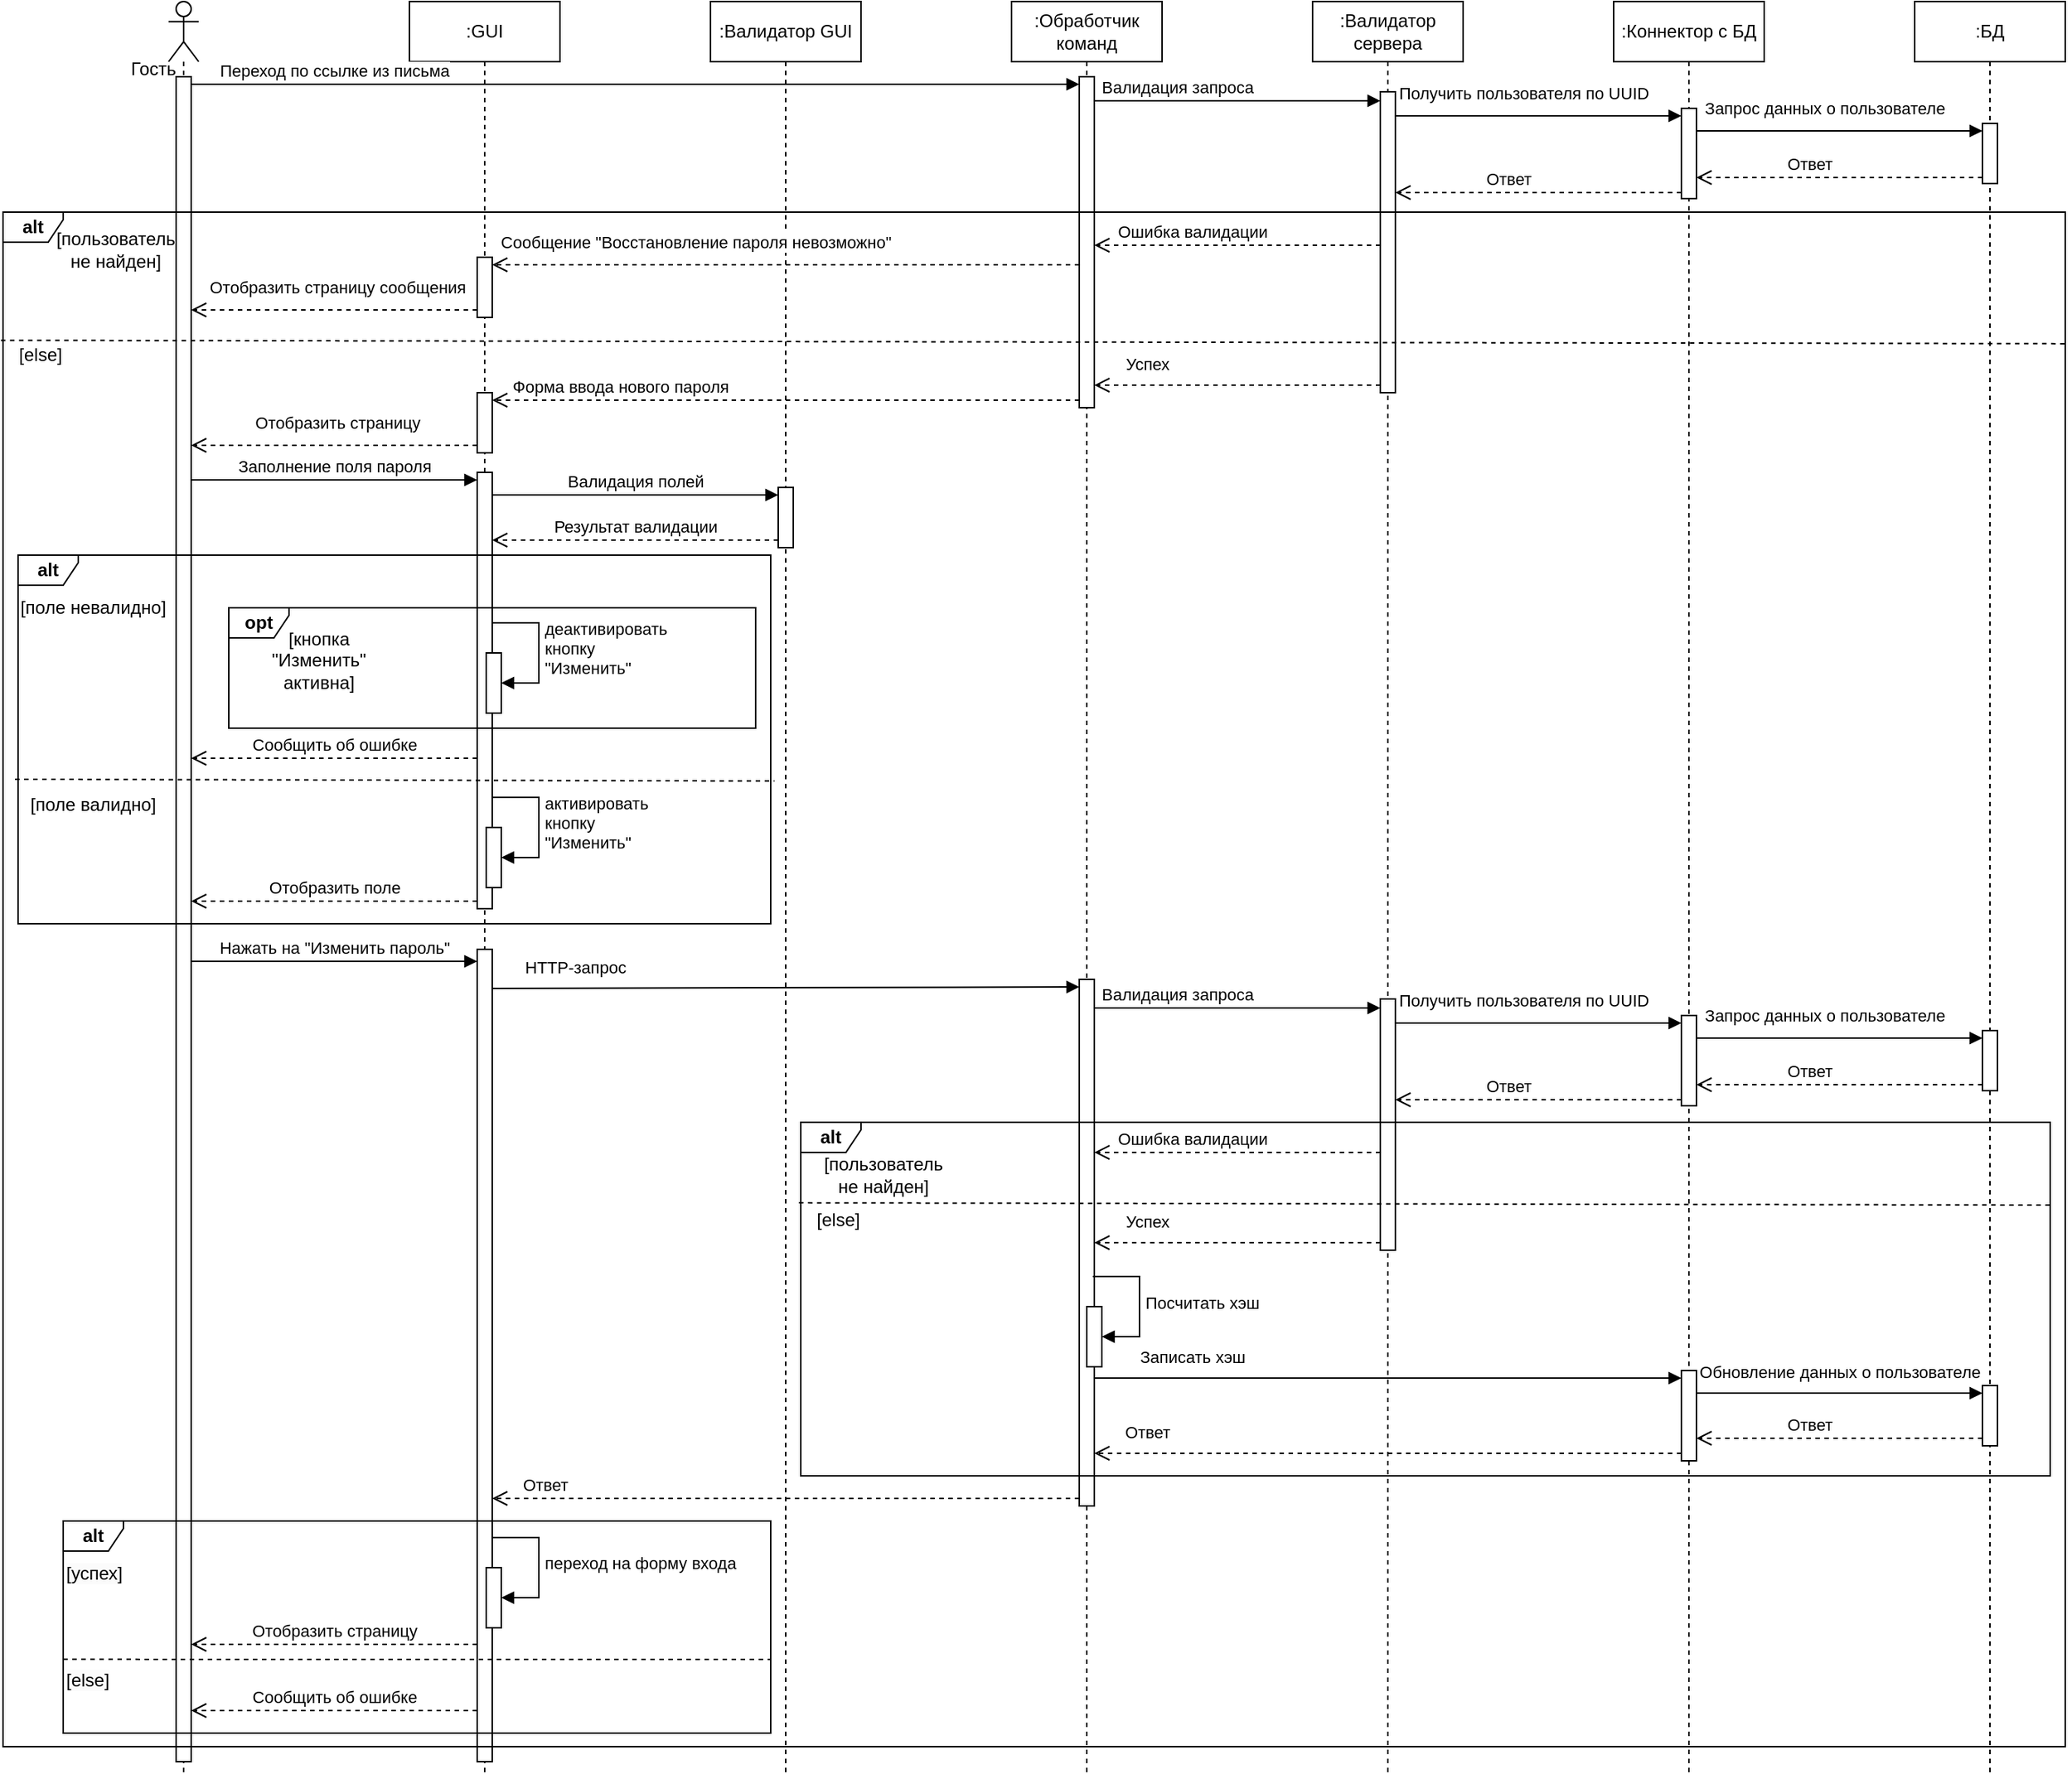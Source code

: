<mxfile version="23.1.5" type="device">
  <diagram name="Страница — 1" id="EQ2OE8ALPf1RlmZPFgjo">
    <mxGraphModel dx="2263" dy="968" grid="1" gridSize="10" guides="1" tooltips="1" connect="1" arrows="1" fold="1" page="1" pageScale="1" pageWidth="827" pageHeight="1169" math="0" shadow="0">
      <root>
        <mxCell id="0" />
        <mxCell id="1" parent="0" />
        <mxCell id="38HP3IzOZBY9DrxJzYLU-49" value=":БД" style="shape=umlLifeline;perimeter=lifelinePerimeter;whiteSpace=wrap;html=1;container=1;dropTarget=0;collapsible=0;recursiveResize=0;outlineConnect=0;portConstraint=eastwest;newEdgeStyle={&quot;curved&quot;:0,&quot;rounded&quot;:0};" parent="1" vertex="1">
          <mxGeometry x="1230" y="80" width="100" height="1180" as="geometry" />
        </mxCell>
        <mxCell id="38HP3IzOZBY9DrxJzYLU-58" value="" style="html=1;points=[[0,0,0,0,5],[0,1,0,0,-5],[1,0,0,0,5],[1,1,0,0,-5]];perimeter=orthogonalPerimeter;outlineConnect=0;targetShapes=umlLifeline;portConstraint=eastwest;newEdgeStyle={&quot;curved&quot;:0,&quot;rounded&quot;:0};" parent="38HP3IzOZBY9DrxJzYLU-49" vertex="1">
          <mxGeometry x="45" y="684" width="10" height="40" as="geometry" />
        </mxCell>
        <mxCell id="J8reJ44I3U6G_yb-iDPF-12" value="" style="html=1;points=[[0,0,0,0,5],[0,1,0,0,-5],[1,0,0,0,5],[1,1,0,0,-5]];perimeter=orthogonalPerimeter;outlineConnect=0;targetShapes=umlLifeline;portConstraint=eastwest;newEdgeStyle={&quot;curved&quot;:0,&quot;rounded&quot;:0};" parent="38HP3IzOZBY9DrxJzYLU-49" vertex="1">
          <mxGeometry x="45" y="920" width="10" height="40" as="geometry" />
        </mxCell>
        <mxCell id="38HP3IzOZBY9DrxJzYLU-1" value="" style="shape=umlLifeline;perimeter=lifelinePerimeter;whiteSpace=wrap;html=1;container=1;dropTarget=0;collapsible=0;recursiveResize=0;outlineConnect=0;portConstraint=eastwest;newEdgeStyle={&quot;curved&quot;:0,&quot;rounded&quot;:0};participant=umlActor;" parent="1" vertex="1">
          <mxGeometry x="70" y="80" width="20" height="1180" as="geometry" />
        </mxCell>
        <mxCell id="38HP3IzOZBY9DrxJzYLU-4" value="" style="html=1;points=[[0,0,0,0,5],[0,1,0,0,-5],[1,0,0,0,5],[1,1,0,0,-5]];perimeter=orthogonalPerimeter;outlineConnect=0;targetShapes=umlLifeline;portConstraint=eastwest;newEdgeStyle={&quot;curved&quot;:0,&quot;rounded&quot;:0};" parent="38HP3IzOZBY9DrxJzYLU-1" vertex="1">
          <mxGeometry x="5" y="50" width="10" height="1120" as="geometry" />
        </mxCell>
        <mxCell id="38HP3IzOZBY9DrxJzYLU-2" value="Гость" style="text;html=1;align=center;verticalAlign=middle;whiteSpace=wrap;rounded=0;" parent="1" vertex="1">
          <mxGeometry x="30" y="110" width="60" height="30" as="geometry" />
        </mxCell>
        <mxCell id="38HP3IzOZBY9DrxJzYLU-3" value=":GUI" style="shape=umlLifeline;perimeter=lifelinePerimeter;whiteSpace=wrap;html=1;container=1;dropTarget=0;collapsible=0;recursiveResize=0;outlineConnect=0;portConstraint=eastwest;newEdgeStyle={&quot;curved&quot;:0,&quot;rounded&quot;:0};" parent="1" vertex="1">
          <mxGeometry x="230" y="80" width="100" height="1180" as="geometry" />
        </mxCell>
        <mxCell id="38HP3IzOZBY9DrxJzYLU-16" value="" style="html=1;points=[[0,0,0,0,5],[0,1,0,0,-5],[1,0,0,0,5],[1,1,0,0,-5]];perimeter=orthogonalPerimeter;outlineConnect=0;targetShapes=umlLifeline;portConstraint=eastwest;newEdgeStyle={&quot;curved&quot;:0,&quot;rounded&quot;:0};" parent="38HP3IzOZBY9DrxJzYLU-3" vertex="1">
          <mxGeometry x="45" y="313" width="10" height="290" as="geometry" />
        </mxCell>
        <mxCell id="38HP3IzOZBY9DrxJzYLU-28" value="" style="html=1;points=[[0,0,0,0,5],[0,1,0,0,-5],[1,0,0,0,5],[1,1,0,0,-5]];perimeter=orthogonalPerimeter;outlineConnect=0;targetShapes=umlLifeline;portConstraint=eastwest;newEdgeStyle={&quot;curved&quot;:0,&quot;rounded&quot;:0};" parent="38HP3IzOZBY9DrxJzYLU-3" vertex="1">
          <mxGeometry x="51" y="433" width="10" height="40" as="geometry" />
        </mxCell>
        <mxCell id="38HP3IzOZBY9DrxJzYLU-29" value="деактивировать&lt;br&gt;кнопку&lt;br&gt;&quot;Изменить&quot;" style="html=1;align=left;spacingLeft=2;endArrow=block;rounded=0;edgeStyle=orthogonalEdgeStyle;curved=0;rounded=0;" parent="38HP3IzOZBY9DrxJzYLU-3" source="38HP3IzOZBY9DrxJzYLU-16" target="38HP3IzOZBY9DrxJzYLU-28" edge="1">
          <mxGeometry relative="1" as="geometry">
            <mxPoint x="56" y="413" as="sourcePoint" />
            <Array as="points">
              <mxPoint x="86" y="413" />
              <mxPoint x="86" y="453" />
            </Array>
          </mxGeometry>
        </mxCell>
        <mxCell id="38HP3IzOZBY9DrxJzYLU-38" value="" style="html=1;points=[[0,0,0,0,5],[0,1,0,0,-5],[1,0,0,0,5],[1,1,0,0,-5]];perimeter=orthogonalPerimeter;outlineConnect=0;targetShapes=umlLifeline;portConstraint=eastwest;newEdgeStyle={&quot;curved&quot;:0,&quot;rounded&quot;:0};" parent="38HP3IzOZBY9DrxJzYLU-3" vertex="1">
          <mxGeometry x="45" y="630" width="10" height="540" as="geometry" />
        </mxCell>
        <mxCell id="38HP3IzOZBY9DrxJzYLU-84" value="&lt;b&gt;alt&lt;/b&gt;" style="shape=umlFrame;whiteSpace=wrap;html=1;pointerEvents=0;width=40;height=20;" parent="38HP3IzOZBY9DrxJzYLU-3" vertex="1">
          <mxGeometry x="-230" y="1010" width="470" height="141" as="geometry" />
        </mxCell>
        <mxCell id="38HP3IzOZBY9DrxJzYLU-85" value="&lt;span style=&quot;color: rgb(0, 0, 0); font-family: Helvetica; font-size: 12px; font-style: normal; font-variant-ligatures: normal; font-variant-caps: normal; font-weight: 400; letter-spacing: normal; orphans: 2; text-align: center; text-indent: 0px; text-transform: none; widows: 2; word-spacing: 0px; -webkit-text-stroke-width: 0px; background-color: rgb(251, 251, 251); text-decoration-thickness: initial; text-decoration-style: initial; text-decoration-color: initial; float: none; display: inline !important;&quot;&gt;[успех]&lt;/span&gt;" style="text;whiteSpace=wrap;html=1;" parent="38HP3IzOZBY9DrxJzYLU-3" vertex="1">
          <mxGeometry x="-230" y="1031" width="40" height="30" as="geometry" />
        </mxCell>
        <mxCell id="38HP3IzOZBY9DrxJzYLU-86" value="" style="html=1;points=[[0,0,0,0,5],[0,1,0,0,-5],[1,0,0,0,5],[1,1,0,0,-5]];perimeter=orthogonalPerimeter;outlineConnect=0;targetShapes=umlLifeline;portConstraint=eastwest;newEdgeStyle={&quot;curved&quot;:0,&quot;rounded&quot;:0};" parent="38HP3IzOZBY9DrxJzYLU-3" vertex="1">
          <mxGeometry x="51" y="1041" width="10" height="40" as="geometry" />
        </mxCell>
        <mxCell id="38HP3IzOZBY9DrxJzYLU-87" value="переход на форму входа" style="html=1;align=left;spacingLeft=2;endArrow=block;rounded=0;edgeStyle=orthogonalEdgeStyle;curved=0;rounded=0;" parent="38HP3IzOZBY9DrxJzYLU-3" target="38HP3IzOZBY9DrxJzYLU-86" edge="1">
          <mxGeometry relative="1" as="geometry">
            <mxPoint x="55" y="1021" as="sourcePoint" />
            <Array as="points">
              <mxPoint x="86" y="1021" />
              <mxPoint x="86" y="1061" />
            </Array>
          </mxGeometry>
        </mxCell>
        <mxCell id="38HP3IzOZBY9DrxJzYLU-88" value="" style="endArrow=none;dashed=1;html=1;rounded=0;exitX=0;exitY=0.652;exitDx=0;exitDy=0;exitPerimeter=0;" parent="38HP3IzOZBY9DrxJzYLU-3" source="38HP3IzOZBY9DrxJzYLU-84" edge="1">
          <mxGeometry width="50" height="50" relative="1" as="geometry">
            <mxPoint x="-273" y="1111" as="sourcePoint" />
            <mxPoint x="240" y="1102" as="targetPoint" />
          </mxGeometry>
        </mxCell>
        <mxCell id="38HP3IzOZBY9DrxJzYLU-89" value="Отобразить страницу" style="html=1;verticalAlign=bottom;endArrow=open;dashed=1;endSize=8;curved=0;rounded=0;" parent="38HP3IzOZBY9DrxJzYLU-3" edge="1">
          <mxGeometry relative="1" as="geometry">
            <mxPoint x="-145" y="1092" as="targetPoint" />
            <mxPoint x="45" y="1092" as="sourcePoint" />
          </mxGeometry>
        </mxCell>
        <mxCell id="38HP3IzOZBY9DrxJzYLU-90" value="Сообщить об ошибке" style="html=1;verticalAlign=bottom;endArrow=open;dashed=1;endSize=8;curved=0;rounded=0;exitX=0;exitY=1;exitDx=0;exitDy=-5;exitPerimeter=0;" parent="38HP3IzOZBY9DrxJzYLU-3" edge="1">
          <mxGeometry relative="1" as="geometry">
            <mxPoint x="-145" y="1136" as="targetPoint" />
            <mxPoint x="45" y="1136" as="sourcePoint" />
          </mxGeometry>
        </mxCell>
        <mxCell id="38HP3IzOZBY9DrxJzYLU-9" value="Переход по ссылке из письма" style="html=1;verticalAlign=bottom;endArrow=block;curved=0;rounded=0;entryX=0;entryY=0;entryDx=0;entryDy=5;entryPerimeter=0;" parent="1" source="38HP3IzOZBY9DrxJzYLU-4" target="38HP3IzOZBY9DrxJzYLU-5" edge="1">
          <mxGeometry x="-0.678" relative="1" as="geometry">
            <mxPoint x="340" y="295" as="sourcePoint" />
            <mxPoint x="410" y="295" as="targetPoint" />
            <mxPoint as="offset" />
          </mxGeometry>
        </mxCell>
        <mxCell id="38HP3IzOZBY9DrxJzYLU-10" value=":Валидатор GUI" style="shape=umlLifeline;perimeter=lifelinePerimeter;whiteSpace=wrap;html=1;container=1;dropTarget=0;collapsible=0;recursiveResize=0;outlineConnect=0;portConstraint=eastwest;newEdgeStyle={&quot;curved&quot;:0,&quot;rounded&quot;:0};" parent="1" vertex="1">
          <mxGeometry x="430" y="80" width="100" height="1180" as="geometry" />
        </mxCell>
        <mxCell id="38HP3IzOZBY9DrxJzYLU-20" value="" style="html=1;points=[[0,0,0,0,5],[0,1,0,0,-5],[1,0,0,0,5],[1,1,0,0,-5]];perimeter=orthogonalPerimeter;outlineConnect=0;targetShapes=umlLifeline;portConstraint=eastwest;newEdgeStyle={&quot;curved&quot;:0,&quot;rounded&quot;:0};" parent="38HP3IzOZBY9DrxJzYLU-10" vertex="1">
          <mxGeometry x="45" y="323" width="10" height="40" as="geometry" />
        </mxCell>
        <mxCell id="38HP3IzOZBY9DrxJzYLU-15" value="Форма ввода нового пароля" style="html=1;verticalAlign=bottom;endArrow=open;dashed=1;endSize=8;curved=0;rounded=0;exitX=0;exitY=1;exitDx=0;exitDy=-5;exitPerimeter=0;entryX=1;entryY=0;entryDx=0;entryDy=5;entryPerimeter=0;" parent="1" source="38HP3IzOZBY9DrxJzYLU-5" target="XjYcZcesML744aaThFoi-21" edge="1">
          <mxGeometry x="0.564" relative="1" as="geometry">
            <mxPoint x="100" y="170" as="targetPoint" />
            <mxPoint x="170" y="170" as="sourcePoint" />
            <mxPoint as="offset" />
          </mxGeometry>
        </mxCell>
        <mxCell id="38HP3IzOZBY9DrxJzYLU-17" value="Заполнение поля пароля" style="html=1;verticalAlign=bottom;endArrow=block;curved=0;rounded=0;entryX=0;entryY=0;entryDx=0;entryDy=5;entryPerimeter=0;" parent="1" target="38HP3IzOZBY9DrxJzYLU-16" edge="1">
          <mxGeometry relative="1" as="geometry">
            <mxPoint x="85" y="398" as="sourcePoint" />
            <mxPoint x="245" y="348" as="targetPoint" />
          </mxGeometry>
        </mxCell>
        <mxCell id="38HP3IzOZBY9DrxJzYLU-21" value="Валидация полей" style="html=1;verticalAlign=bottom;endArrow=block;curved=0;rounded=0;entryX=0;entryY=0;entryDx=0;entryDy=5;entryPerimeter=0;" parent="1" source="38HP3IzOZBY9DrxJzYLU-16" target="38HP3IzOZBY9DrxJzYLU-20" edge="1">
          <mxGeometry relative="1" as="geometry">
            <mxPoint x="245" y="408" as="sourcePoint" />
            <mxPoint x="570" y="568" as="targetPoint" />
          </mxGeometry>
        </mxCell>
        <mxCell id="38HP3IzOZBY9DrxJzYLU-22" value="Результат валидации" style="html=1;verticalAlign=bottom;endArrow=open;dashed=1;endSize=8;curved=0;rounded=0;exitX=0;exitY=1;exitDx=0;exitDy=-5;exitPerimeter=0;" parent="1" source="38HP3IzOZBY9DrxJzYLU-20" target="38HP3IzOZBY9DrxJzYLU-16" edge="1">
          <mxGeometry relative="1" as="geometry">
            <mxPoint x="245" y="438" as="targetPoint" />
            <mxPoint x="330" y="443" as="sourcePoint" />
          </mxGeometry>
        </mxCell>
        <mxCell id="38HP3IzOZBY9DrxJzYLU-23" value="&lt;b&gt;alt&lt;/b&gt;" style="shape=umlFrame;whiteSpace=wrap;html=1;pointerEvents=0;width=40;height=20;" parent="1" vertex="1">
          <mxGeometry x="-30" y="448" width="500" height="245" as="geometry" />
        </mxCell>
        <mxCell id="38HP3IzOZBY9DrxJzYLU-24" value="[поле невалидно]" style="text;html=1;align=center;verticalAlign=middle;whiteSpace=wrap;rounded=0;" parent="1" vertex="1">
          <mxGeometry x="-30" y="468" width="100" height="30" as="geometry" />
        </mxCell>
        <mxCell id="38HP3IzOZBY9DrxJzYLU-26" value="&lt;b&gt;opt&lt;/b&gt;" style="shape=umlFrame;whiteSpace=wrap;html=1;pointerEvents=0;width=40;height=20;" parent="1" vertex="1">
          <mxGeometry x="110" y="483" width="350" height="80" as="geometry" />
        </mxCell>
        <mxCell id="38HP3IzOZBY9DrxJzYLU-27" value="[кнопка &quot;Изменить&quot;&lt;br style=&quot;border-color: var(--border-color);&quot;&gt;активна]" style="text;html=1;align=center;verticalAlign=middle;whiteSpace=wrap;rounded=0;" parent="1" vertex="1">
          <mxGeometry x="120" y="503" width="100" height="30" as="geometry" />
        </mxCell>
        <mxCell id="38HP3IzOZBY9DrxJzYLU-30" value="Сообщить об ошибке" style="html=1;verticalAlign=bottom;endArrow=open;dashed=1;endSize=8;curved=0;rounded=0;exitX=0;exitY=1;exitDx=0;exitDy=-5;exitPerimeter=0;" parent="1" edge="1">
          <mxGeometry relative="1" as="geometry">
            <mxPoint x="85" y="583" as="targetPoint" />
            <mxPoint x="275" y="583" as="sourcePoint" />
          </mxGeometry>
        </mxCell>
        <mxCell id="38HP3IzOZBY9DrxJzYLU-31" value="" style="endArrow=none;dashed=1;html=1;rounded=0;exitX=-0.004;exitY=0.608;exitDx=0;exitDy=0;exitPerimeter=0;entryX=1.005;entryY=0.613;entryDx=0;entryDy=0;entryPerimeter=0;" parent="1" edge="1" target="38HP3IzOZBY9DrxJzYLU-23" source="38HP3IzOZBY9DrxJzYLU-23">
          <mxGeometry width="50" height="50" relative="1" as="geometry">
            <mxPoint x="98.15" y="591.5" as="sourcePoint" />
            <mxPoint x="471.85" y="591.5" as="targetPoint" />
          </mxGeometry>
        </mxCell>
        <mxCell id="38HP3IzOZBY9DrxJzYLU-32" value="[поле валидно]" style="text;html=1;align=center;verticalAlign=middle;whiteSpace=wrap;rounded=0;" parent="1" vertex="1">
          <mxGeometry x="-30" y="599" width="100" height="30" as="geometry" />
        </mxCell>
        <mxCell id="38HP3IzOZBY9DrxJzYLU-33" value="" style="html=1;points=[[0,0,0,0,5],[0,1,0,0,-5],[1,0,0,0,5],[1,1,0,0,-5]];perimeter=orthogonalPerimeter;outlineConnect=0;targetShapes=umlLifeline;portConstraint=eastwest;newEdgeStyle={&quot;curved&quot;:0,&quot;rounded&quot;:0};" parent="1" vertex="1">
          <mxGeometry x="281" y="629" width="10" height="40" as="geometry" />
        </mxCell>
        <mxCell id="38HP3IzOZBY9DrxJzYLU-34" value="активировать&lt;br&gt;кнопку&lt;br&gt;&quot;Изменить&quot;" style="html=1;align=left;spacingLeft=2;endArrow=block;rounded=0;edgeStyle=orthogonalEdgeStyle;curved=0;rounded=0;" parent="1" target="38HP3IzOZBY9DrxJzYLU-33" edge="1">
          <mxGeometry relative="1" as="geometry">
            <mxPoint x="285" y="609" as="sourcePoint" />
            <Array as="points">
              <mxPoint x="316" y="609" />
              <mxPoint x="316" y="649" />
            </Array>
          </mxGeometry>
        </mxCell>
        <mxCell id="38HP3IzOZBY9DrxJzYLU-37" value="Отобразить поле" style="html=1;verticalAlign=bottom;endArrow=open;dashed=1;endSize=8;curved=0;rounded=0;exitX=0;exitY=1;exitDx=0;exitDy=-5;exitPerimeter=0;" parent="1" source="38HP3IzOZBY9DrxJzYLU-16" edge="1">
          <mxGeometry relative="1" as="geometry">
            <mxPoint x="85" y="678.0" as="targetPoint" />
            <mxPoint x="275" y="727" as="sourcePoint" />
          </mxGeometry>
        </mxCell>
        <mxCell id="38HP3IzOZBY9DrxJzYLU-39" value="Нажать на &quot;Изменить пароль&quot;" style="html=1;verticalAlign=bottom;endArrow=block;curved=0;rounded=0;entryX=0;entryY=0;entryDx=0;entryDy=5;entryPerimeter=0;" parent="1" edge="1">
          <mxGeometry relative="1" as="geometry">
            <mxPoint x="85" y="718.0" as="sourcePoint" />
            <mxPoint x="275" y="718" as="targetPoint" />
          </mxGeometry>
        </mxCell>
        <mxCell id="38HP3IzOZBY9DrxJzYLU-41" value=":Обработчик команд" style="shape=umlLifeline;perimeter=lifelinePerimeter;whiteSpace=wrap;html=1;container=1;dropTarget=0;collapsible=0;recursiveResize=0;outlineConnect=0;portConstraint=eastwest;newEdgeStyle={&quot;curved&quot;:0,&quot;rounded&quot;:0};" parent="1" vertex="1">
          <mxGeometry x="630" y="80" width="100" height="1180" as="geometry" />
        </mxCell>
        <mxCell id="38HP3IzOZBY9DrxJzYLU-42" value="" style="html=1;points=[[0,0,0,0,5],[0,1,0,0,-5],[1,0,0,0,5],[1,1,0,0,-5]];perimeter=orthogonalPerimeter;outlineConnect=0;targetShapes=umlLifeline;portConstraint=eastwest;newEdgeStyle={&quot;curved&quot;:0,&quot;rounded&quot;:0};" parent="38HP3IzOZBY9DrxJzYLU-41" vertex="1">
          <mxGeometry x="45" y="650" width="10" height="350" as="geometry" />
        </mxCell>
        <mxCell id="38HP3IzOZBY9DrxJzYLU-5" value="" style="html=1;points=[[0,0,0,0,5],[0,1,0,0,-5],[1,0,0,0,5],[1,1,0,0,-5]];perimeter=orthogonalPerimeter;outlineConnect=0;targetShapes=umlLifeline;portConstraint=eastwest;newEdgeStyle={&quot;curved&quot;:0,&quot;rounded&quot;:0};" parent="38HP3IzOZBY9DrxJzYLU-41" vertex="1">
          <mxGeometry x="45" y="50" width="10" height="220" as="geometry" />
        </mxCell>
        <mxCell id="38HP3IzOZBY9DrxJzYLU-43" value="HTTP-запрос" style="html=1;verticalAlign=bottom;endArrow=block;curved=0;rounded=0;entryX=0;entryY=0;entryDx=0;entryDy=5;entryPerimeter=0;" parent="1" target="38HP3IzOZBY9DrxJzYLU-42" edge="1">
          <mxGeometry x="-0.718" y="5" relative="1" as="geometry">
            <mxPoint x="285.0" y="736" as="sourcePoint" />
            <mxPoint x="675.0" y="736" as="targetPoint" />
            <mxPoint as="offset" />
          </mxGeometry>
        </mxCell>
        <mxCell id="38HP3IzOZBY9DrxJzYLU-47" value=":Коннектор с БД" style="shape=umlLifeline;perimeter=lifelinePerimeter;whiteSpace=wrap;html=1;container=1;dropTarget=0;collapsible=0;recursiveResize=0;outlineConnect=0;portConstraint=eastwest;newEdgeStyle={&quot;curved&quot;:0,&quot;rounded&quot;:0};" parent="1" vertex="1">
          <mxGeometry x="1030" y="80" width="100" height="1180" as="geometry" />
        </mxCell>
        <mxCell id="38HP3IzOZBY9DrxJzYLU-48" value="" style="html=1;points=[[0,0,0,0,5],[0,1,0,0,-5],[1,0,0,0,5],[1,1,0,0,-5]];perimeter=orthogonalPerimeter;outlineConnect=0;targetShapes=umlLifeline;portConstraint=eastwest;newEdgeStyle={&quot;curved&quot;:0,&quot;rounded&quot;:0};" parent="38HP3IzOZBY9DrxJzYLU-47" vertex="1">
          <mxGeometry x="45" y="674" width="10" height="60" as="geometry" />
        </mxCell>
        <mxCell id="38HP3IzOZBY9DrxJzYLU-44" value=":Валидатор сервера" style="shape=umlLifeline;perimeter=lifelinePerimeter;whiteSpace=wrap;html=1;container=1;dropTarget=0;collapsible=0;recursiveResize=0;outlineConnect=0;portConstraint=eastwest;newEdgeStyle={&quot;curved&quot;:0,&quot;rounded&quot;:0};" parent="1" vertex="1">
          <mxGeometry x="830" y="80" width="100" height="1180" as="geometry" />
        </mxCell>
        <mxCell id="38HP3IzOZBY9DrxJzYLU-45" value="" style="html=1;points=[[0,0,0,0,5],[0,1,0,0,-5],[1,0,0,0,5],[1,1,0,0,-5]];perimeter=orthogonalPerimeter;outlineConnect=0;targetShapes=umlLifeline;portConstraint=eastwest;newEdgeStyle={&quot;curved&quot;:0,&quot;rounded&quot;:0};" parent="38HP3IzOZBY9DrxJzYLU-44" vertex="1">
          <mxGeometry x="45" y="663" width="10" height="167" as="geometry" />
        </mxCell>
        <mxCell id="XjYcZcesML744aaThFoi-2" value="" style="html=1;points=[[0,0,0,0,5],[0,1,0,0,-5],[1,0,0,0,5],[1,1,0,0,-5]];perimeter=orthogonalPerimeter;outlineConnect=0;targetShapes=umlLifeline;portConstraint=eastwest;newEdgeStyle={&quot;curved&quot;:0,&quot;rounded&quot;:0};" vertex="1" parent="38HP3IzOZBY9DrxJzYLU-44">
          <mxGeometry x="45" y="60" width="10" height="200" as="geometry" />
        </mxCell>
        <mxCell id="XjYcZcesML744aaThFoi-3" value="Валидация запроса" style="html=1;verticalAlign=bottom;endArrow=block;curved=0;rounded=0;entryX=0;entryY=0;entryDx=0;entryDy=5;entryPerimeter=0;" edge="1" parent="38HP3IzOZBY9DrxJzYLU-44">
          <mxGeometry x="-0.421" relative="1" as="geometry">
            <mxPoint x="-145" y="66" as="sourcePoint" />
            <mxPoint x="45" y="66" as="targetPoint" />
            <mxPoint as="offset" />
          </mxGeometry>
        </mxCell>
        <mxCell id="XjYcZcesML744aaThFoi-4" value="" style="html=1;points=[[0,0,0,0,5],[0,1,0,0,-5],[1,0,0,0,5],[1,1,0,0,-5]];perimeter=orthogonalPerimeter;outlineConnect=0;targetShapes=umlLifeline;portConstraint=eastwest;newEdgeStyle={&quot;curved&quot;:0,&quot;rounded&quot;:0};" vertex="1" parent="38HP3IzOZBY9DrxJzYLU-44">
          <mxGeometry x="245" y="71" width="10" height="60" as="geometry" />
        </mxCell>
        <mxCell id="XjYcZcesML744aaThFoi-5" value="" style="html=1;points=[[0,0,0,0,5],[0,1,0,0,-5],[1,0,0,0,5],[1,1,0,0,-5]];perimeter=orthogonalPerimeter;outlineConnect=0;targetShapes=umlLifeline;portConstraint=eastwest;newEdgeStyle={&quot;curved&quot;:0,&quot;rounded&quot;:0};" vertex="1" parent="38HP3IzOZBY9DrxJzYLU-44">
          <mxGeometry x="445" y="81" width="10" height="40" as="geometry" />
        </mxCell>
        <mxCell id="XjYcZcesML744aaThFoi-6" value="Получить пользователя по UUID" style="html=1;verticalAlign=bottom;endArrow=block;curved=0;rounded=0;" edge="1" parent="38HP3IzOZBY9DrxJzYLU-44" target="XjYcZcesML744aaThFoi-4">
          <mxGeometry x="-0.105" y="6" relative="1" as="geometry">
            <mxPoint x="55" y="76" as="sourcePoint" />
            <mxPoint x="55" y="76" as="targetPoint" />
            <mxPoint as="offset" />
          </mxGeometry>
        </mxCell>
        <mxCell id="XjYcZcesML744aaThFoi-7" value="Запрос данных о пользователе" style="html=1;verticalAlign=bottom;endArrow=block;curved=0;rounded=0;entryX=0;entryY=0;entryDx=0;entryDy=5;entryPerimeter=0;" edge="1" parent="38HP3IzOZBY9DrxJzYLU-44" source="XjYcZcesML744aaThFoi-4" target="XjYcZcesML744aaThFoi-5">
          <mxGeometry x="-0.105" y="6" relative="1" as="geometry">
            <mxPoint x="65" y="86" as="sourcePoint" />
            <mxPoint x="255" y="86" as="targetPoint" />
            <mxPoint as="offset" />
          </mxGeometry>
        </mxCell>
        <mxCell id="XjYcZcesML744aaThFoi-8" value="Ответ" style="html=1;verticalAlign=bottom;endArrow=open;dashed=1;endSize=8;curved=0;rounded=0;exitX=0;exitY=1;exitDx=0;exitDy=-5;exitPerimeter=0;" edge="1" parent="38HP3IzOZBY9DrxJzYLU-44">
          <mxGeometry x="0.21" relative="1" as="geometry">
            <mxPoint x="255" y="117" as="targetPoint" />
            <mxPoint x="445" y="117" as="sourcePoint" />
            <mxPoint as="offset" />
          </mxGeometry>
        </mxCell>
        <mxCell id="XjYcZcesML744aaThFoi-9" value="Ответ" style="html=1;verticalAlign=bottom;endArrow=open;dashed=1;endSize=8;curved=0;rounded=0;exitX=0;exitY=1;exitDx=0;exitDy=-5;exitPerimeter=0;" edge="1" parent="38HP3IzOZBY9DrxJzYLU-44">
          <mxGeometry x="0.21" relative="1" as="geometry">
            <mxPoint x="55" y="127" as="targetPoint" />
            <mxPoint x="245" y="127" as="sourcePoint" />
            <mxPoint as="offset" />
          </mxGeometry>
        </mxCell>
        <mxCell id="XjYcZcesML744aaThFoi-10" value="Ошибка валидации" style="html=1;verticalAlign=bottom;endArrow=open;dashed=1;endSize=8;curved=0;rounded=0;" edge="1" parent="38HP3IzOZBY9DrxJzYLU-44">
          <mxGeometry x="0.316" relative="1" as="geometry">
            <mxPoint x="-145" y="162" as="targetPoint" />
            <mxPoint x="45" y="162" as="sourcePoint" />
            <mxPoint as="offset" />
          </mxGeometry>
        </mxCell>
        <mxCell id="38HP3IzOZBY9DrxJzYLU-46" value="Валидация запроса" style="html=1;verticalAlign=bottom;endArrow=block;curved=0;rounded=0;entryX=0;entryY=0;entryDx=0;entryDy=5;entryPerimeter=0;" parent="1" edge="1">
          <mxGeometry x="-0.421" relative="1" as="geometry">
            <mxPoint x="685" y="749" as="sourcePoint" />
            <mxPoint x="875" y="749" as="targetPoint" />
            <mxPoint as="offset" />
          </mxGeometry>
        </mxCell>
        <mxCell id="38HP3IzOZBY9DrxJzYLU-51" value="Получить пользователя по UUID" style="html=1;verticalAlign=bottom;endArrow=block;curved=0;rounded=0;entryX=0;entryY=0;entryDx=0;entryDy=5;entryPerimeter=0;" parent="1" target="38HP3IzOZBY9DrxJzYLU-48" edge="1">
          <mxGeometry x="-0.105" y="6" relative="1" as="geometry">
            <mxPoint x="885" y="759" as="sourcePoint" />
            <mxPoint x="885" y="759" as="targetPoint" />
            <mxPoint as="offset" />
          </mxGeometry>
        </mxCell>
        <mxCell id="38HP3IzOZBY9DrxJzYLU-59" value="Запрос данных о пользователе" style="html=1;verticalAlign=bottom;endArrow=block;curved=0;rounded=0;entryX=0;entryY=0;entryDx=0;entryDy=5;entryPerimeter=0;" parent="1" source="38HP3IzOZBY9DrxJzYLU-48" target="38HP3IzOZBY9DrxJzYLU-58" edge="1">
          <mxGeometry x="-0.105" y="6" relative="1" as="geometry">
            <mxPoint x="895" y="769" as="sourcePoint" />
            <mxPoint x="1085" y="769" as="targetPoint" />
            <mxPoint as="offset" />
          </mxGeometry>
        </mxCell>
        <mxCell id="38HP3IzOZBY9DrxJzYLU-60" value="Ответ" style="html=1;verticalAlign=bottom;endArrow=open;dashed=1;endSize=8;curved=0;rounded=0;exitX=0;exitY=1;exitDx=0;exitDy=-5;exitPerimeter=0;" parent="1" edge="1">
          <mxGeometry x="0.21" relative="1" as="geometry">
            <mxPoint x="1085" y="800" as="targetPoint" />
            <mxPoint x="1275" y="800" as="sourcePoint" />
            <mxPoint as="offset" />
          </mxGeometry>
        </mxCell>
        <mxCell id="38HP3IzOZBY9DrxJzYLU-61" value="Ответ" style="html=1;verticalAlign=bottom;endArrow=open;dashed=1;endSize=8;curved=0;rounded=0;exitX=0;exitY=1;exitDx=0;exitDy=-5;exitPerimeter=0;" parent="1" edge="1">
          <mxGeometry x="0.21" relative="1" as="geometry">
            <mxPoint x="885" y="810" as="targetPoint" />
            <mxPoint x="1075" y="810" as="sourcePoint" />
            <mxPoint as="offset" />
          </mxGeometry>
        </mxCell>
        <mxCell id="38HP3IzOZBY9DrxJzYLU-62" value="&lt;b&gt;alt&lt;/b&gt;" style="shape=umlFrame;whiteSpace=wrap;html=1;pointerEvents=0;width=40;height=20;" parent="1" vertex="1">
          <mxGeometry x="490" y="825" width="830" height="235" as="geometry" />
        </mxCell>
        <mxCell id="38HP3IzOZBY9DrxJzYLU-63" value="[пользователь не найден]" style="text;html=1;align=center;verticalAlign=middle;whiteSpace=wrap;rounded=0;" parent="1" vertex="1">
          <mxGeometry x="510" y="845" width="70" height="30" as="geometry" />
        </mxCell>
        <mxCell id="38HP3IzOZBY9DrxJzYLU-64" value="Ошибка валидации" style="html=1;verticalAlign=bottom;endArrow=open;dashed=1;endSize=8;curved=0;rounded=0;" parent="1" edge="1">
          <mxGeometry x="0.316" relative="1" as="geometry">
            <mxPoint x="685" y="845" as="targetPoint" />
            <mxPoint x="875" y="845" as="sourcePoint" />
            <mxPoint as="offset" />
          </mxGeometry>
        </mxCell>
        <mxCell id="38HP3IzOZBY9DrxJzYLU-66" value="" style="endArrow=none;dashed=1;html=1;rounded=0;exitX=-0.001;exitY=0.13;exitDx=0;exitDy=0;exitPerimeter=0;" parent="1" edge="1">
          <mxGeometry width="50" height="50" relative="1" as="geometry">
            <mxPoint x="488.77" y="878.55" as="sourcePoint" />
            <mxPoint x="1320" y="880" as="targetPoint" />
          </mxGeometry>
        </mxCell>
        <mxCell id="38HP3IzOZBY9DrxJzYLU-67" value="[else]" style="text;html=1;align=center;verticalAlign=middle;whiteSpace=wrap;rounded=0;" parent="1" vertex="1">
          <mxGeometry x="490" y="875" width="50" height="30" as="geometry" />
        </mxCell>
        <mxCell id="38HP3IzOZBY9DrxJzYLU-75" value="Ответ" style="html=1;verticalAlign=bottom;endArrow=open;dashed=1;endSize=8;curved=0;rounded=0;exitX=0;exitY=1;exitDx=0;exitDy=-5;exitPerimeter=0;" parent="1" source="38HP3IzOZBY9DrxJzYLU-42" target="38HP3IzOZBY9DrxJzYLU-38" edge="1">
          <mxGeometry x="0.821" relative="1" as="geometry">
            <mxPoint x="285.0" y="1186" as="targetPoint" />
            <mxPoint x="675.0" y="1186" as="sourcePoint" />
            <mxPoint as="offset" />
          </mxGeometry>
        </mxCell>
        <mxCell id="x03UTDk3xZk1rhKEXxxw-3" value="Успех" style="html=1;verticalAlign=bottom;endArrow=open;dashed=1;endSize=8;curved=0;rounded=0;exitX=0;exitY=1;exitDx=0;exitDy=-5;exitPerimeter=0;" parent="1" source="38HP3IzOZBY9DrxJzYLU-45" edge="1">
          <mxGeometry x="0.632" y="-5" relative="1" as="geometry">
            <mxPoint x="685.0" y="905" as="targetPoint" />
            <mxPoint x="870" y="953" as="sourcePoint" />
            <mxPoint as="offset" />
          </mxGeometry>
        </mxCell>
        <mxCell id="J8reJ44I3U6G_yb-iDPF-8" value="" style="html=1;points=[[0,0,0,0,5],[0,1,0,0,-5],[1,0,0,0,5],[1,1,0,0,-5]];perimeter=orthogonalPerimeter;outlineConnect=0;targetShapes=umlLifeline;portConstraint=eastwest;newEdgeStyle={&quot;curved&quot;:0,&quot;rounded&quot;:0};" parent="1" vertex="1">
          <mxGeometry x="680" y="947.5" width="10" height="40" as="geometry" />
        </mxCell>
        <mxCell id="J8reJ44I3U6G_yb-iDPF-9" value="Посчитать хэш" style="html=1;align=left;spacingLeft=2;endArrow=block;rounded=0;edgeStyle=orthogonalEdgeStyle;curved=0;rounded=0;" parent="1" target="J8reJ44I3U6G_yb-iDPF-8" edge="1">
          <mxGeometry relative="1" as="geometry">
            <mxPoint x="684" y="927.5" as="sourcePoint" />
            <Array as="points">
              <mxPoint x="715" y="927.5" />
              <mxPoint x="715" y="967.5" />
            </Array>
          </mxGeometry>
        </mxCell>
        <mxCell id="J8reJ44I3U6G_yb-iDPF-17" value="Записать хэш" style="html=1;verticalAlign=bottom;endArrow=block;curved=0;rounded=0;entryX=0;entryY=0;entryDx=0;entryDy=5;entryPerimeter=0;" parent="1" target="J8reJ44I3U6G_yb-iDPF-11" edge="1">
          <mxGeometry x="-0.667" y="5" relative="1" as="geometry">
            <mxPoint x="685.0" y="995" as="sourcePoint" />
            <mxPoint x="875.0" y="1011.5" as="targetPoint" />
            <mxPoint as="offset" />
          </mxGeometry>
        </mxCell>
        <mxCell id="J8reJ44I3U6G_yb-iDPF-11" value="" style="html=1;points=[[0,0,0,0,5],[0,1,0,0,-5],[1,0,0,0,5],[1,1,0,0,-5]];perimeter=orthogonalPerimeter;outlineConnect=0;targetShapes=umlLifeline;portConstraint=eastwest;newEdgeStyle={&quot;curved&quot;:0,&quot;rounded&quot;:0};" parent="1" vertex="1">
          <mxGeometry x="1075" y="990" width="10" height="60" as="geometry" />
        </mxCell>
        <mxCell id="J8reJ44I3U6G_yb-iDPF-14" value="Обновление данных о пользователе" style="html=1;verticalAlign=bottom;endArrow=block;curved=0;rounded=0;entryX=0;entryY=0;entryDx=0;entryDy=5;entryPerimeter=0;" parent="1" source="J8reJ44I3U6G_yb-iDPF-11" target="J8reJ44I3U6G_yb-iDPF-12" edge="1">
          <mxGeometry y="5" relative="1" as="geometry">
            <mxPoint x="895" y="1032.5" as="sourcePoint" />
            <mxPoint x="1085" y="1032.5" as="targetPoint" />
            <mxPoint as="offset" />
          </mxGeometry>
        </mxCell>
        <mxCell id="J8reJ44I3U6G_yb-iDPF-15" value="Ответ" style="html=1;verticalAlign=bottom;endArrow=open;dashed=1;endSize=8;curved=0;rounded=0;exitX=0;exitY=1;exitDx=0;exitDy=-5;exitPerimeter=0;" parent="1" source="J8reJ44I3U6G_yb-iDPF-12" target="J8reJ44I3U6G_yb-iDPF-11" edge="1">
          <mxGeometry x="0.21" relative="1" as="geometry">
            <mxPoint x="1085" y="1063.5" as="targetPoint" />
            <mxPoint x="1275" y="1063.5" as="sourcePoint" />
            <mxPoint as="offset" />
          </mxGeometry>
        </mxCell>
        <mxCell id="J8reJ44I3U6G_yb-iDPF-18" value="Ответ" style="html=1;verticalAlign=bottom;endArrow=open;dashed=1;endSize=8;curved=0;rounded=0;exitX=0;exitY=1;exitDx=0;exitDy=-5;exitPerimeter=0;" parent="1" source="J8reJ44I3U6G_yb-iDPF-11" edge="1">
          <mxGeometry x="0.821" y="-5" relative="1" as="geometry">
            <mxPoint x="685.0" y="1045" as="targetPoint" />
            <mxPoint x="1285" y="1045" as="sourcePoint" />
            <mxPoint as="offset" />
          </mxGeometry>
        </mxCell>
        <mxCell id="XjYcZcesML744aaThFoi-12" value="&lt;b&gt;alt&lt;/b&gt;" style="shape=umlFrame;whiteSpace=wrap;html=1;pointerEvents=0;width=40;height=20;" vertex="1" parent="1">
          <mxGeometry x="-40" y="220" width="1370" height="1020" as="geometry" />
        </mxCell>
        <mxCell id="XjYcZcesML744aaThFoi-13" value="" style="endArrow=none;dashed=1;html=1;rounded=0;exitX=-0.001;exitY=0.117;exitDx=0;exitDy=0;exitPerimeter=0;" edge="1" parent="1">
          <mxGeometry width="50" height="50" relative="1" as="geometry">
            <mxPoint x="-41.37" y="305.195" as="sourcePoint" />
            <mxPoint x="1331.23" y="307.45" as="targetPoint" />
          </mxGeometry>
        </mxCell>
        <mxCell id="XjYcZcesML744aaThFoi-14" value="[пользователь не найден]" style="text;html=1;align=center;verticalAlign=middle;whiteSpace=wrap;rounded=0;" vertex="1" parent="1">
          <mxGeometry y="230" width="70" height="30" as="geometry" />
        </mxCell>
        <mxCell id="XjYcZcesML744aaThFoi-15" value="[else]" style="text;html=1;align=center;verticalAlign=middle;whiteSpace=wrap;rounded=0;" vertex="1" parent="1">
          <mxGeometry x="-40" y="300" width="50" height="30" as="geometry" />
        </mxCell>
        <mxCell id="XjYcZcesML744aaThFoi-11" value="Успех" style="html=1;verticalAlign=bottom;endArrow=open;dashed=1;endSize=8;curved=0;rounded=0;exitX=0;exitY=1;exitDx=0;exitDy=-5;exitPerimeter=0;" edge="1" parent="1" source="XjYcZcesML744aaThFoi-2" target="38HP3IzOZBY9DrxJzYLU-5">
          <mxGeometry x="0.632" y="-5" relative="1" as="geometry">
            <mxPoint x="685" y="302" as="targetPoint" />
            <mxPoint x="870" y="350" as="sourcePoint" />
            <mxPoint as="offset" />
          </mxGeometry>
        </mxCell>
        <mxCell id="XjYcZcesML744aaThFoi-16" value="" style="html=1;verticalAlign=bottom;endArrow=open;dashed=1;endSize=8;curved=0;rounded=0;entryX=1;entryY=0;entryDx=0;entryDy=5;entryPerimeter=0;" edge="1" parent="1" source="38HP3IzOZBY9DrxJzYLU-5" target="XjYcZcesML744aaThFoi-17">
          <mxGeometry x="0.881" y="-10" relative="1" as="geometry">
            <mxPoint x="455" y="244.58" as="targetPoint" />
            <mxPoint x="645" y="244.58" as="sourcePoint" />
            <mxPoint as="offset" />
          </mxGeometry>
        </mxCell>
        <mxCell id="XjYcZcesML744aaThFoi-18" value="Сообщение &quot;Восстановление пароля невозможно&quot;" style="edgeLabel;html=1;align=center;verticalAlign=middle;resizable=0;points=[];" vertex="1" connectable="0" parent="XjYcZcesML744aaThFoi-16">
          <mxGeometry x="0.615" relative="1" as="geometry">
            <mxPoint x="60" y="-15" as="offset" />
          </mxGeometry>
        </mxCell>
        <mxCell id="XjYcZcesML744aaThFoi-17" value="" style="html=1;points=[[0,0,0,0,5],[0,1,0,0,-5],[1,0,0,0,5],[1,1,0,0,-5]];perimeter=orthogonalPerimeter;outlineConnect=0;targetShapes=umlLifeline;portConstraint=eastwest;newEdgeStyle={&quot;curved&quot;:0,&quot;rounded&quot;:0};" vertex="1" parent="1">
          <mxGeometry x="275" y="250" width="10" height="40" as="geometry" />
        </mxCell>
        <mxCell id="XjYcZcesML744aaThFoi-19" value="" style="html=1;verticalAlign=bottom;endArrow=open;dashed=1;endSize=8;curved=0;rounded=0;exitX=0;exitY=1;exitDx=0;exitDy=-5;exitPerimeter=0;" edge="1" parent="1" source="XjYcZcesML744aaThFoi-17" target="38HP3IzOZBY9DrxJzYLU-4">
          <mxGeometry x="0.881" y="-10" relative="1" as="geometry">
            <mxPoint x="295" y="265" as="targetPoint" />
            <mxPoint x="685" y="265" as="sourcePoint" />
            <mxPoint as="offset" />
          </mxGeometry>
        </mxCell>
        <mxCell id="XjYcZcesML744aaThFoi-20" value="Отобразить страницу сообщения" style="edgeLabel;html=1;align=center;verticalAlign=middle;resizable=0;points=[];" vertex="1" connectable="0" parent="XjYcZcesML744aaThFoi-19">
          <mxGeometry x="0.615" relative="1" as="geometry">
            <mxPoint x="60" y="-15" as="offset" />
          </mxGeometry>
        </mxCell>
        <mxCell id="XjYcZcesML744aaThFoi-21" value="" style="html=1;points=[[0,0,0,0,5],[0,1,0,0,-5],[1,0,0,0,5],[1,1,0,0,-5]];perimeter=orthogonalPerimeter;outlineConnect=0;targetShapes=umlLifeline;portConstraint=eastwest;newEdgeStyle={&quot;curved&quot;:0,&quot;rounded&quot;:0};" vertex="1" parent="1">
          <mxGeometry x="275" y="340" width="10" height="40" as="geometry" />
        </mxCell>
        <mxCell id="XjYcZcesML744aaThFoi-22" value="" style="html=1;verticalAlign=bottom;endArrow=open;dashed=1;endSize=8;curved=0;rounded=0;exitX=0;exitY=1;exitDx=0;exitDy=-5;exitPerimeter=0;" edge="1" parent="1" source="XjYcZcesML744aaThFoi-21" target="38HP3IzOZBY9DrxJzYLU-4">
          <mxGeometry x="0.881" y="-10" relative="1" as="geometry">
            <mxPoint x="95" y="295" as="targetPoint" />
            <mxPoint x="285" y="295" as="sourcePoint" />
            <mxPoint as="offset" />
          </mxGeometry>
        </mxCell>
        <mxCell id="XjYcZcesML744aaThFoi-23" value="Отобразить страницу" style="edgeLabel;html=1;align=center;verticalAlign=middle;resizable=0;points=[];" vertex="1" connectable="0" parent="XjYcZcesML744aaThFoi-22">
          <mxGeometry x="0.615" relative="1" as="geometry">
            <mxPoint x="60" y="-15" as="offset" />
          </mxGeometry>
        </mxCell>
        <mxCell id="XjYcZcesML744aaThFoi-24" value="&lt;span style=&quot;color: rgb(0, 0, 0); font-family: Helvetica; font-size: 12px; font-style: normal; font-variant-ligatures: normal; font-variant-caps: normal; font-weight: 400; letter-spacing: normal; orphans: 2; text-align: center; text-indent: 0px; text-transform: none; widows: 2; word-spacing: 0px; -webkit-text-stroke-width: 0px; background-color: rgb(251, 251, 251); text-decoration-thickness: initial; text-decoration-style: initial; text-decoration-color: initial; float: none; display: inline !important;&quot;&gt;[else]&lt;/span&gt;" style="text;whiteSpace=wrap;html=1;" vertex="1" parent="1">
          <mxGeometry y="1182" width="40" height="30" as="geometry" />
        </mxCell>
      </root>
    </mxGraphModel>
  </diagram>
</mxfile>
